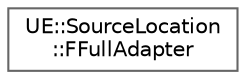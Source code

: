 digraph "Graphical Class Hierarchy"
{
 // INTERACTIVE_SVG=YES
 // LATEX_PDF_SIZE
  bgcolor="transparent";
  edge [fontname=Helvetica,fontsize=10,labelfontname=Helvetica,labelfontsize=10];
  node [fontname=Helvetica,fontsize=10,shape=box,height=0.2,width=0.4];
  rankdir="LR";
  Node0 [id="Node000000",label="UE::SourceLocation\l::FFullAdapter",height=0.2,width=0.4,color="grey40", fillcolor="white", style="filled",URL="$d6/dca/structUE_1_1SourceLocation_1_1FFullAdapter.html",tooltip="Adapter for formatting a source location with full information."];
}
